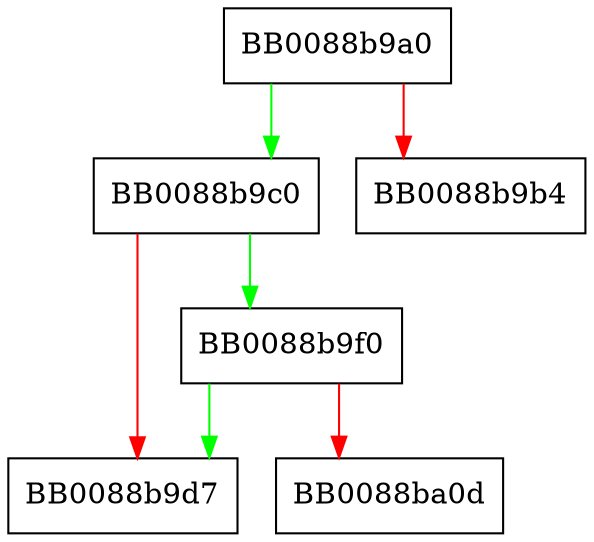 digraph strerror {
  node [shape="box"];
  graph [splines=ortho];
  BB0088b9a0 -> BB0088b9c0 [color="green"];
  BB0088b9a0 -> BB0088b9b4 [color="red"];
  BB0088b9c0 -> BB0088b9f0 [color="green"];
  BB0088b9c0 -> BB0088b9d7 [color="red"];
  BB0088b9f0 -> BB0088b9d7 [color="green"];
  BB0088b9f0 -> BB0088ba0d [color="red"];
}